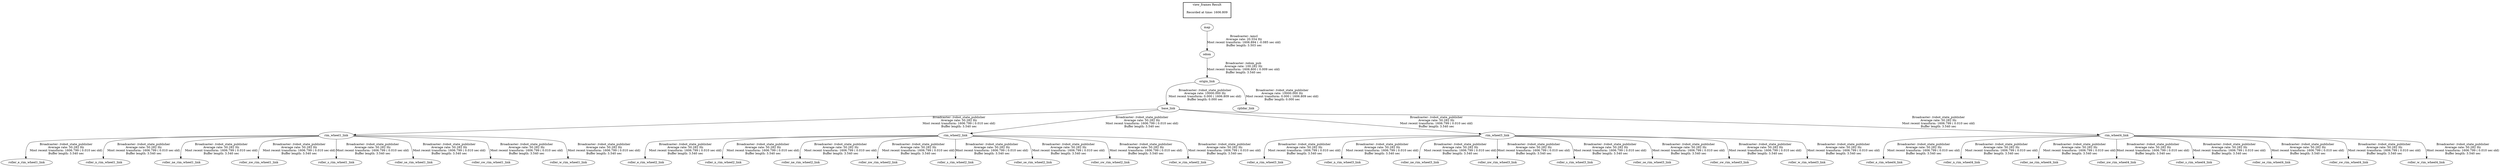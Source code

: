 digraph G {
"origin_link" -> "base_link"[label="Broadcaster: /robot_state_publisher\nAverage rate: 10000.000 Hz\nMost recent transform: 0.000 ( 1606.809 sec old)\nBuffer length: 0.000 sec\n"];
"odom" -> "origin_link"[label="Broadcaster: /odom_pub\nAverage rate: 100.282 Hz\nMost recent transform: 1606.800 ( 0.009 sec old)\nBuffer length: 3.540 sec\n"];
"origin_link" -> "rplidar_link"[label="Broadcaster: /robot_state_publisher\nAverage rate: 10000.000 Hz\nMost recent transform: 0.000 ( 1606.809 sec old)\nBuffer length: 0.000 sec\n"];
"base_link" -> "rim_wheel1_link"[label="Broadcaster: /robot_state_publisher\nAverage rate: 50.282 Hz\nMost recent transform: 1606.799 ( 0.010 sec old)\nBuffer length: 3.540 sec\n"];
"base_link" -> "rim_wheel2_link"[label="Broadcaster: /robot_state_publisher\nAverage rate: 50.282 Hz\nMost recent transform: 1606.799 ( 0.010 sec old)\nBuffer length: 3.540 sec\n"];
"base_link" -> "rim_wheel3_link"[label="Broadcaster: /robot_state_publisher\nAverage rate: 50.282 Hz\nMost recent transform: 1606.799 ( 0.010 sec old)\nBuffer length: 3.540 sec\n"];
"base_link" -> "rim_wheel4_link"[label="Broadcaster: /robot_state_publisher\nAverage rate: 50.282 Hz\nMost recent transform: 1606.799 ( 0.010 sec old)\nBuffer length: 3.540 sec\n"];
"rim_wheel1_link" -> "roller_e_rim_wheel1_link"[label="Broadcaster: /robot_state_publisher\nAverage rate: 50.282 Hz\nMost recent transform: 1606.799 ( 0.010 sec old)\nBuffer length: 3.540 sec\n"];
"rim_wheel2_link" -> "roller_e_rim_wheel2_link"[label="Broadcaster: /robot_state_publisher\nAverage rate: 50.282 Hz\nMost recent transform: 1606.799 ( 0.010 sec old)\nBuffer length: 3.540 sec\n"];
"rim_wheel3_link" -> "roller_e_rim_wheel3_link"[label="Broadcaster: /robot_state_publisher\nAverage rate: 50.282 Hz\nMost recent transform: 1606.799 ( 0.010 sec old)\nBuffer length: 3.540 sec\n"];
"rim_wheel4_link" -> "roller_e_rim_wheel4_link"[label="Broadcaster: /robot_state_publisher\nAverage rate: 50.282 Hz\nMost recent transform: 1606.799 ( 0.010 sec old)\nBuffer length: 3.540 sec\n"];
"rim_wheel1_link" -> "roller_n_rim_wheel1_link"[label="Broadcaster: /robot_state_publisher\nAverage rate: 50.282 Hz\nMost recent transform: 1606.799 ( 0.010 sec old)\nBuffer length: 3.540 sec\n"];
"rim_wheel2_link" -> "roller_n_rim_wheel2_link"[label="Broadcaster: /robot_state_publisher\nAverage rate: 50.282 Hz\nMost recent transform: 1606.799 ( 0.010 sec old)\nBuffer length: 3.540 sec\n"];
"rim_wheel3_link" -> "roller_n_rim_wheel3_link"[label="Broadcaster: /robot_state_publisher\nAverage rate: 50.282 Hz\nMost recent transform: 1606.799 ( 0.010 sec old)\nBuffer length: 3.540 sec\n"];
"rim_wheel4_link" -> "roller_n_rim_wheel4_link"[label="Broadcaster: /robot_state_publisher\nAverage rate: 50.282 Hz\nMost recent transform: 1606.799 ( 0.010 sec old)\nBuffer length: 3.540 sec\n"];
"rim_wheel1_link" -> "roller_ne_rim_wheel1_link"[label="Broadcaster: /robot_state_publisher\nAverage rate: 50.282 Hz\nMost recent transform: 1606.799 ( 0.010 sec old)\nBuffer length: 3.540 sec\n"];
"rim_wheel2_link" -> "roller_ne_rim_wheel2_link"[label="Broadcaster: /robot_state_publisher\nAverage rate: 50.282 Hz\nMost recent transform: 1606.799 ( 0.010 sec old)\nBuffer length: 3.540 sec\n"];
"rim_wheel3_link" -> "roller_ne_rim_wheel3_link"[label="Broadcaster: /robot_state_publisher\nAverage rate: 50.282 Hz\nMost recent transform: 1606.799 ( 0.010 sec old)\nBuffer length: 3.540 sec\n"];
"rim_wheel4_link" -> "roller_ne_rim_wheel4_link"[label="Broadcaster: /robot_state_publisher\nAverage rate: 50.282 Hz\nMost recent transform: 1606.799 ( 0.010 sec old)\nBuffer length: 3.540 sec\n"];
"rim_wheel1_link" -> "roller_nw_rim_wheel1_link"[label="Broadcaster: /robot_state_publisher\nAverage rate: 50.282 Hz\nMost recent transform: 1606.799 ( 0.010 sec old)\nBuffer length: 3.540 sec\n"];
"rim_wheel2_link" -> "roller_nw_rim_wheel2_link"[label="Broadcaster: /robot_state_publisher\nAverage rate: 50.282 Hz\nMost recent transform: 1606.799 ( 0.010 sec old)\nBuffer length: 3.540 sec\n"];
"rim_wheel3_link" -> "roller_nw_rim_wheel3_link"[label="Broadcaster: /robot_state_publisher\nAverage rate: 50.282 Hz\nMost recent transform: 1606.799 ( 0.010 sec old)\nBuffer length: 3.540 sec\n"];
"rim_wheel4_link" -> "roller_nw_rim_wheel4_link"[label="Broadcaster: /robot_state_publisher\nAverage rate: 50.282 Hz\nMost recent transform: 1606.799 ( 0.010 sec old)\nBuffer length: 3.540 sec\n"];
"rim_wheel1_link" -> "roller_s_rim_wheel1_link"[label="Broadcaster: /robot_state_publisher\nAverage rate: 50.282 Hz\nMost recent transform: 1606.799 ( 0.010 sec old)\nBuffer length: 3.540 sec\n"];
"rim_wheel2_link" -> "roller_s_rim_wheel2_link"[label="Broadcaster: /robot_state_publisher\nAverage rate: 50.282 Hz\nMost recent transform: 1606.799 ( 0.010 sec old)\nBuffer length: 3.540 sec\n"];
"rim_wheel3_link" -> "roller_s_rim_wheel3_link"[label="Broadcaster: /robot_state_publisher\nAverage rate: 50.282 Hz\nMost recent transform: 1606.799 ( 0.010 sec old)\nBuffer length: 3.540 sec\n"];
"rim_wheel4_link" -> "roller_s_rim_wheel4_link"[label="Broadcaster: /robot_state_publisher\nAverage rate: 50.282 Hz\nMost recent transform: 1606.799 ( 0.010 sec old)\nBuffer length: 3.540 sec\n"];
"rim_wheel1_link" -> "roller_se_rim_wheel1_link"[label="Broadcaster: /robot_state_publisher\nAverage rate: 50.282 Hz\nMost recent transform: 1606.799 ( 0.010 sec old)\nBuffer length: 3.540 sec\n"];
"rim_wheel2_link" -> "roller_se_rim_wheel2_link"[label="Broadcaster: /robot_state_publisher\nAverage rate: 50.282 Hz\nMost recent transform: 1606.799 ( 0.010 sec old)\nBuffer length: 3.540 sec\n"];
"rim_wheel3_link" -> "roller_se_rim_wheel3_link"[label="Broadcaster: /robot_state_publisher\nAverage rate: 50.282 Hz\nMost recent transform: 1606.799 ( 0.010 sec old)\nBuffer length: 3.540 sec\n"];
"rim_wheel4_link" -> "roller_se_rim_wheel4_link"[label="Broadcaster: /robot_state_publisher\nAverage rate: 50.282 Hz\nMost recent transform: 1606.799 ( 0.010 sec old)\nBuffer length: 3.540 sec\n"];
"rim_wheel1_link" -> "roller_sw_rim_wheel1_link"[label="Broadcaster: /robot_state_publisher\nAverage rate: 50.282 Hz\nMost recent transform: 1606.799 ( 0.010 sec old)\nBuffer length: 3.540 sec\n"];
"rim_wheel2_link" -> "roller_sw_rim_wheel2_link"[label="Broadcaster: /robot_state_publisher\nAverage rate: 50.282 Hz\nMost recent transform: 1606.799 ( 0.010 sec old)\nBuffer length: 3.540 sec\n"];
"rim_wheel3_link" -> "roller_sw_rim_wheel3_link"[label="Broadcaster: /robot_state_publisher\nAverage rate: 50.282 Hz\nMost recent transform: 1606.799 ( 0.010 sec old)\nBuffer length: 3.540 sec\n"];
"rim_wheel4_link" -> "roller_sw_rim_wheel4_link"[label="Broadcaster: /robot_state_publisher\nAverage rate: 50.282 Hz\nMost recent transform: 1606.799 ( 0.010 sec old)\nBuffer length: 3.540 sec\n"];
"rim_wheel1_link" -> "roller_w_rim_wheel1_link"[label="Broadcaster: /robot_state_publisher\nAverage rate: 50.282 Hz\nMost recent transform: 1606.799 ( 0.010 sec old)\nBuffer length: 3.540 sec\n"];
"rim_wheel2_link" -> "roller_w_rim_wheel2_link"[label="Broadcaster: /robot_state_publisher\nAverage rate: 50.282 Hz\nMost recent transform: 1606.799 ( 0.010 sec old)\nBuffer length: 3.540 sec\n"];
"rim_wheel3_link" -> "roller_w_rim_wheel3_link"[label="Broadcaster: /robot_state_publisher\nAverage rate: 50.282 Hz\nMost recent transform: 1606.799 ( 0.010 sec old)\nBuffer length: 3.540 sec\n"];
"rim_wheel4_link" -> "roller_w_rim_wheel4_link"[label="Broadcaster: /robot_state_publisher\nAverage rate: 50.282 Hz\nMost recent transform: 1606.799 ( 0.010 sec old)\nBuffer length: 3.540 sec\n"];
"map" -> "odom"[label="Broadcaster: /amcl\nAverage rate: 20.554 Hz\nMost recent transform: 1606.894 ( -0.085 sec old)\nBuffer length: 3.503 sec\n"];
edge [style=invis];
 subgraph cluster_legend { style=bold; color=black; label ="view_frames Result";
"Recorded at time: 1606.809"[ shape=plaintext ] ;
 }->"map";
}
